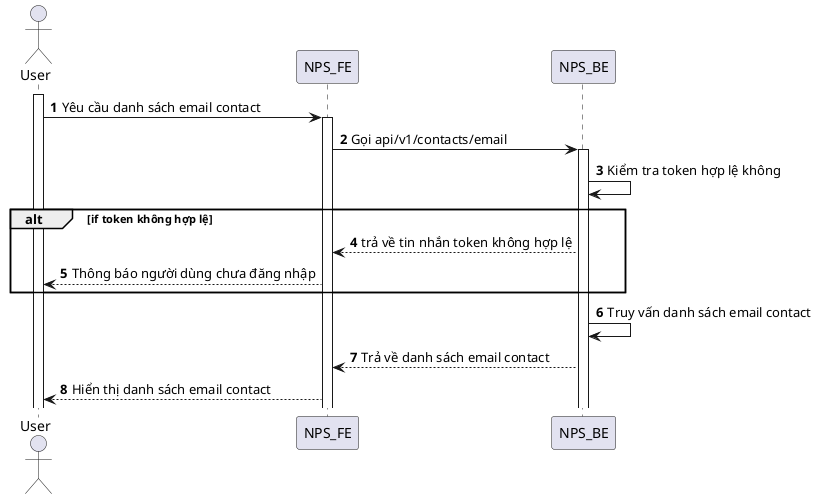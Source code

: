 @startuml
autonumber
actor User
activate User
User -> NPS_FE: Yêu cầu danh sách email contact
activate NPS_FE
NPS_FE -> NPS_BE: Gọi api/v1/contacts/email
activate NPS_BE
NPS_BE -> NPS_BE: Kiểm tra token hợp lệ không
alt if token không hợp lệ
NPS_BE --> NPS_FE: trả về tin nhắn token không hợp lệ
NPS_FE --> User: Thông báo người dùng chưa đăng nhập
end
NPS_BE -> NPS_BE: Truy vấn danh sách email contact
NPS_BE --> NPS_FE: Trả về danh sách email contact
NPS_FE --> User: Hiển thị danh sách email contact
@enduml